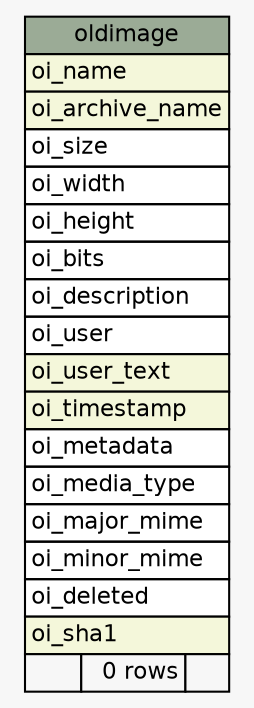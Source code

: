 // dot 2.38.0 on Linux 3.14.35-28.38.amzn1.x86_64
// SchemaSpy rev Unknown
digraph "oldimage" {
  graph [
    rankdir="RL"
    bgcolor="#f7f7f7"
    nodesep="0.18"
    ranksep="0.46"
    fontname="Helvetica"
    fontsize="11"
  ];
  node [
    fontname="Helvetica"
    fontsize="11"
    shape="plaintext"
  ];
  edge [
    arrowsize="0.8"
  ];
  "oldimage" [
    label=<
    <TABLE BORDER="0" CELLBORDER="1" CELLSPACING="0" BGCOLOR="#ffffff">
      <TR><TD COLSPAN="3" BGCOLOR="#9bab96" ALIGN="CENTER">oldimage</TD></TR>
      <TR><TD PORT="oi_name" COLSPAN="3" BGCOLOR="#f4f7da" ALIGN="LEFT">oi_name</TD></TR>
      <TR><TD PORT="oi_archive_name" COLSPAN="3" BGCOLOR="#f4f7da" ALIGN="LEFT">oi_archive_name</TD></TR>
      <TR><TD PORT="oi_size" COLSPAN="3" ALIGN="LEFT">oi_size</TD></TR>
      <TR><TD PORT="oi_width" COLSPAN="3" ALIGN="LEFT">oi_width</TD></TR>
      <TR><TD PORT="oi_height" COLSPAN="3" ALIGN="LEFT">oi_height</TD></TR>
      <TR><TD PORT="oi_bits" COLSPAN="3" ALIGN="LEFT">oi_bits</TD></TR>
      <TR><TD PORT="oi_description" COLSPAN="3" ALIGN="LEFT">oi_description</TD></TR>
      <TR><TD PORT="oi_user" COLSPAN="3" ALIGN="LEFT">oi_user</TD></TR>
      <TR><TD PORT="oi_user_text" COLSPAN="3" BGCOLOR="#f4f7da" ALIGN="LEFT">oi_user_text</TD></TR>
      <TR><TD PORT="oi_timestamp" COLSPAN="3" BGCOLOR="#f4f7da" ALIGN="LEFT">oi_timestamp</TD></TR>
      <TR><TD PORT="oi_metadata" COLSPAN="3" ALIGN="LEFT">oi_metadata</TD></TR>
      <TR><TD PORT="oi_media_type" COLSPAN="3" ALIGN="LEFT">oi_media_type</TD></TR>
      <TR><TD PORT="oi_major_mime" COLSPAN="3" ALIGN="LEFT">oi_major_mime</TD></TR>
      <TR><TD PORT="oi_minor_mime" COLSPAN="3" ALIGN="LEFT">oi_minor_mime</TD></TR>
      <TR><TD PORT="oi_deleted" COLSPAN="3" ALIGN="LEFT">oi_deleted</TD></TR>
      <TR><TD PORT="oi_sha1" COLSPAN="3" BGCOLOR="#f4f7da" ALIGN="LEFT">oi_sha1</TD></TR>
      <TR><TD ALIGN="LEFT" BGCOLOR="#f7f7f7">  </TD><TD ALIGN="RIGHT" BGCOLOR="#f7f7f7">0 rows</TD><TD ALIGN="RIGHT" BGCOLOR="#f7f7f7">  </TD></TR>
    </TABLE>>
    URL="tables/oldimage.html"
    tooltip="oldimage"
  ];
}
